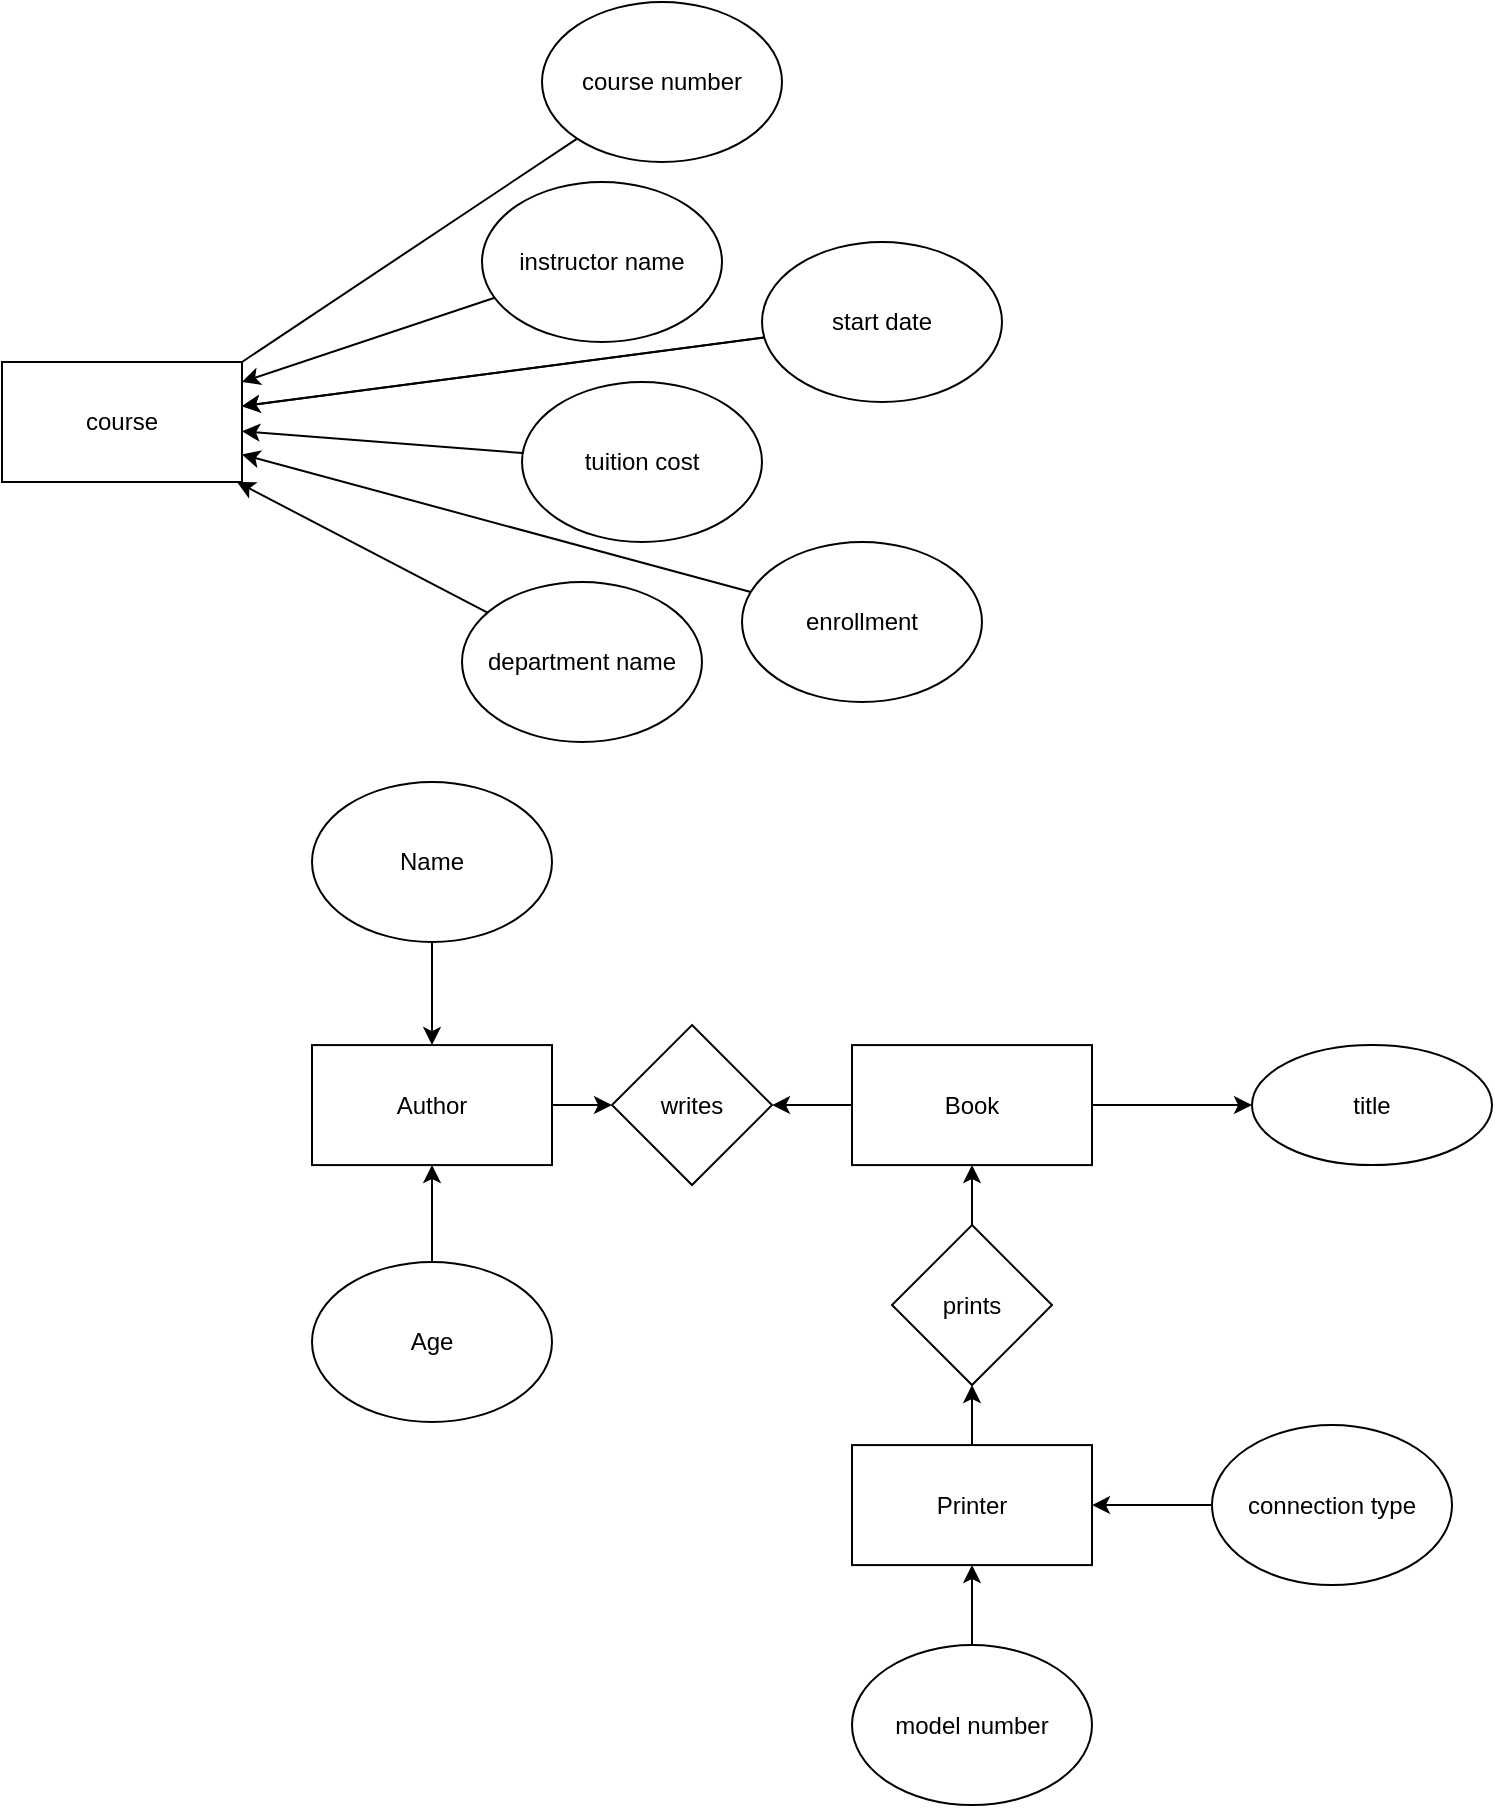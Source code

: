 <mxfile>
    <diagram id="69ckNys-k2RKAUmXpHK9" name="Page-1">
        <mxGraphModel dx="960" dy="733" grid="1" gridSize="10" guides="1" tooltips="1" connect="1" arrows="1" fold="1" page="1" pageScale="1" pageWidth="850" pageHeight="1100" background="none" math="0" shadow="0">
            <root>
                <mxCell id="0"/>
                <mxCell id="1" parent="0"/>
                <mxCell id="2" value="course" style="rounded=0;whiteSpace=wrap;html=1;" vertex="1" parent="1">
                    <mxGeometry x="15" y="190" width="120" height="60" as="geometry"/>
                </mxCell>
                <mxCell id="13" value="" style="edgeStyle=none;html=1;" edge="1" parent="1" source="3" target="2">
                    <mxGeometry relative="1" as="geometry"/>
                </mxCell>
                <mxCell id="3" value="department name" style="ellipse;whiteSpace=wrap;html=1;" vertex="1" parent="1">
                    <mxGeometry x="245" y="300" width="120" height="80" as="geometry"/>
                </mxCell>
                <mxCell id="14" value="" style="edgeStyle=none;html=1;startArrow=none;" edge="1" parent="1" source="5" target="2">
                    <mxGeometry relative="1" as="geometry"/>
                </mxCell>
                <mxCell id="4" value="course number" style="ellipse;whiteSpace=wrap;html=1;" vertex="1" parent="1">
                    <mxGeometry x="285" y="10" width="120" height="80" as="geometry"/>
                </mxCell>
                <mxCell id="15" value="" style="edgeStyle=none;html=1;" edge="1" parent="1" source="5" target="2">
                    <mxGeometry relative="1" as="geometry"/>
                </mxCell>
                <mxCell id="16" value="" style="edgeStyle=none;html=1;" edge="1" parent="1" source="6" target="2">
                    <mxGeometry relative="1" as="geometry"/>
                </mxCell>
                <mxCell id="6" value="enrollment" style="ellipse;whiteSpace=wrap;html=1;" vertex="1" parent="1">
                    <mxGeometry x="385" y="280" width="120" height="80" as="geometry"/>
                </mxCell>
                <mxCell id="9" value="" style="edgeStyle=none;html=1;" edge="1" parent="1" source="7" target="2">
                    <mxGeometry relative="1" as="geometry"/>
                </mxCell>
                <mxCell id="7" value="instructor name" style="ellipse;whiteSpace=wrap;html=1;" vertex="1" parent="1">
                    <mxGeometry x="255" y="100" width="120" height="80" as="geometry"/>
                </mxCell>
                <mxCell id="12" value="" style="edgeStyle=none;html=1;" edge="1" parent="1" source="8" target="2">
                    <mxGeometry relative="1" as="geometry"/>
                </mxCell>
                <mxCell id="8" value="tuition cost" style="ellipse;whiteSpace=wrap;html=1;" vertex="1" parent="1">
                    <mxGeometry x="275" y="200" width="120" height="80" as="geometry"/>
                </mxCell>
                <mxCell id="5" value="start date" style="ellipse;whiteSpace=wrap;html=1;" vertex="1" parent="1">
                    <mxGeometry x="395" y="130" width="120" height="80" as="geometry"/>
                </mxCell>
                <mxCell id="17" value="" style="edgeStyle=none;html=1;endArrow=none;entryX=1;entryY=0;entryDx=0;entryDy=0;" edge="1" parent="1" source="4" target="2">
                    <mxGeometry relative="1" as="geometry">
                        <mxPoint x="455.306" y="194.033" as="sourcePoint"/>
                        <mxPoint x="145" y="215.814" as="targetPoint"/>
                    </mxGeometry>
                </mxCell>
                <mxCell id="25" value="" style="edgeStyle=none;html=1;" edge="1" parent="1" source="18" target="24">
                    <mxGeometry relative="1" as="geometry"/>
                </mxCell>
                <mxCell id="18" value="Author" style="rounded=0;whiteSpace=wrap;html=1;" vertex="1" parent="1">
                    <mxGeometry x="170" y="531.54" width="120" height="60" as="geometry"/>
                </mxCell>
                <mxCell id="59" value="" style="edgeStyle=none;html=1;" edge="1" parent="1" source="19" target="18">
                    <mxGeometry relative="1" as="geometry"/>
                </mxCell>
                <mxCell id="19" value="Name" style="ellipse;whiteSpace=wrap;html=1;" vertex="1" parent="1">
                    <mxGeometry x="170" y="400" width="120" height="80" as="geometry"/>
                </mxCell>
                <mxCell id="21" value="" style="edgeStyle=none;html=1;" edge="1" parent="1" source="20" target="18">
                    <mxGeometry relative="1" as="geometry"/>
                </mxCell>
                <mxCell id="20" value="Age" style="ellipse;whiteSpace=wrap;html=1;" vertex="1" parent="1">
                    <mxGeometry x="170" y="640" width="120" height="80" as="geometry"/>
                </mxCell>
                <mxCell id="26" value="" style="edgeStyle=none;html=1;" edge="1" parent="1" source="23" target="24">
                    <mxGeometry relative="1" as="geometry"/>
                </mxCell>
                <mxCell id="38" value="" style="edgeStyle=none;html=1;" edge="1" parent="1" source="23" target="37">
                    <mxGeometry relative="1" as="geometry"/>
                </mxCell>
                <mxCell id="23" value="Book" style="rounded=0;whiteSpace=wrap;html=1;" vertex="1" parent="1">
                    <mxGeometry x="440" y="531.54" width="120" height="60" as="geometry"/>
                </mxCell>
                <mxCell id="24" value="writes" style="rhombus;whiteSpace=wrap;html=1;" vertex="1" parent="1">
                    <mxGeometry x="320" y="521.54" width="80" height="80" as="geometry"/>
                </mxCell>
                <mxCell id="28" value="" style="edgeStyle=none;html=1;" edge="1" parent="1" source="27" target="23">
                    <mxGeometry relative="1" as="geometry"/>
                </mxCell>
                <mxCell id="27" value="prints" style="rhombus;whiteSpace=wrap;html=1;" vertex="1" parent="1">
                    <mxGeometry x="460" y="621.54" width="80" height="80" as="geometry"/>
                </mxCell>
                <mxCell id="30" value="" style="edgeStyle=none;html=1;" edge="1" parent="1" source="29" target="27">
                    <mxGeometry relative="1" as="geometry"/>
                </mxCell>
                <mxCell id="29" value="Printer" style="rounded=0;whiteSpace=wrap;html=1;" vertex="1" parent="1">
                    <mxGeometry x="440" y="731.54" width="120" height="60" as="geometry"/>
                </mxCell>
                <mxCell id="32" value="" style="edgeStyle=none;html=1;" edge="1" parent="1" source="31" target="29">
                    <mxGeometry relative="1" as="geometry"/>
                </mxCell>
                <mxCell id="31" value="model number" style="ellipse;whiteSpace=wrap;html=1;" vertex="1" parent="1">
                    <mxGeometry x="440" y="831.54" width="120" height="80" as="geometry"/>
                </mxCell>
                <mxCell id="34" value="" style="edgeStyle=none;html=1;" edge="1" parent="1" source="33" target="29">
                    <mxGeometry relative="1" as="geometry"/>
                </mxCell>
                <mxCell id="33" value="connection type" style="ellipse;whiteSpace=wrap;html=1;" vertex="1" parent="1">
                    <mxGeometry x="620" y="721.54" width="120" height="80" as="geometry"/>
                </mxCell>
                <mxCell id="37" value="title" style="ellipse;whiteSpace=wrap;html=1;rounded=0;" vertex="1" parent="1">
                    <mxGeometry x="640" y="531.54" width="120" height="60" as="geometry"/>
                </mxCell>
            </root>
        </mxGraphModel>
    </diagram>
</mxfile>